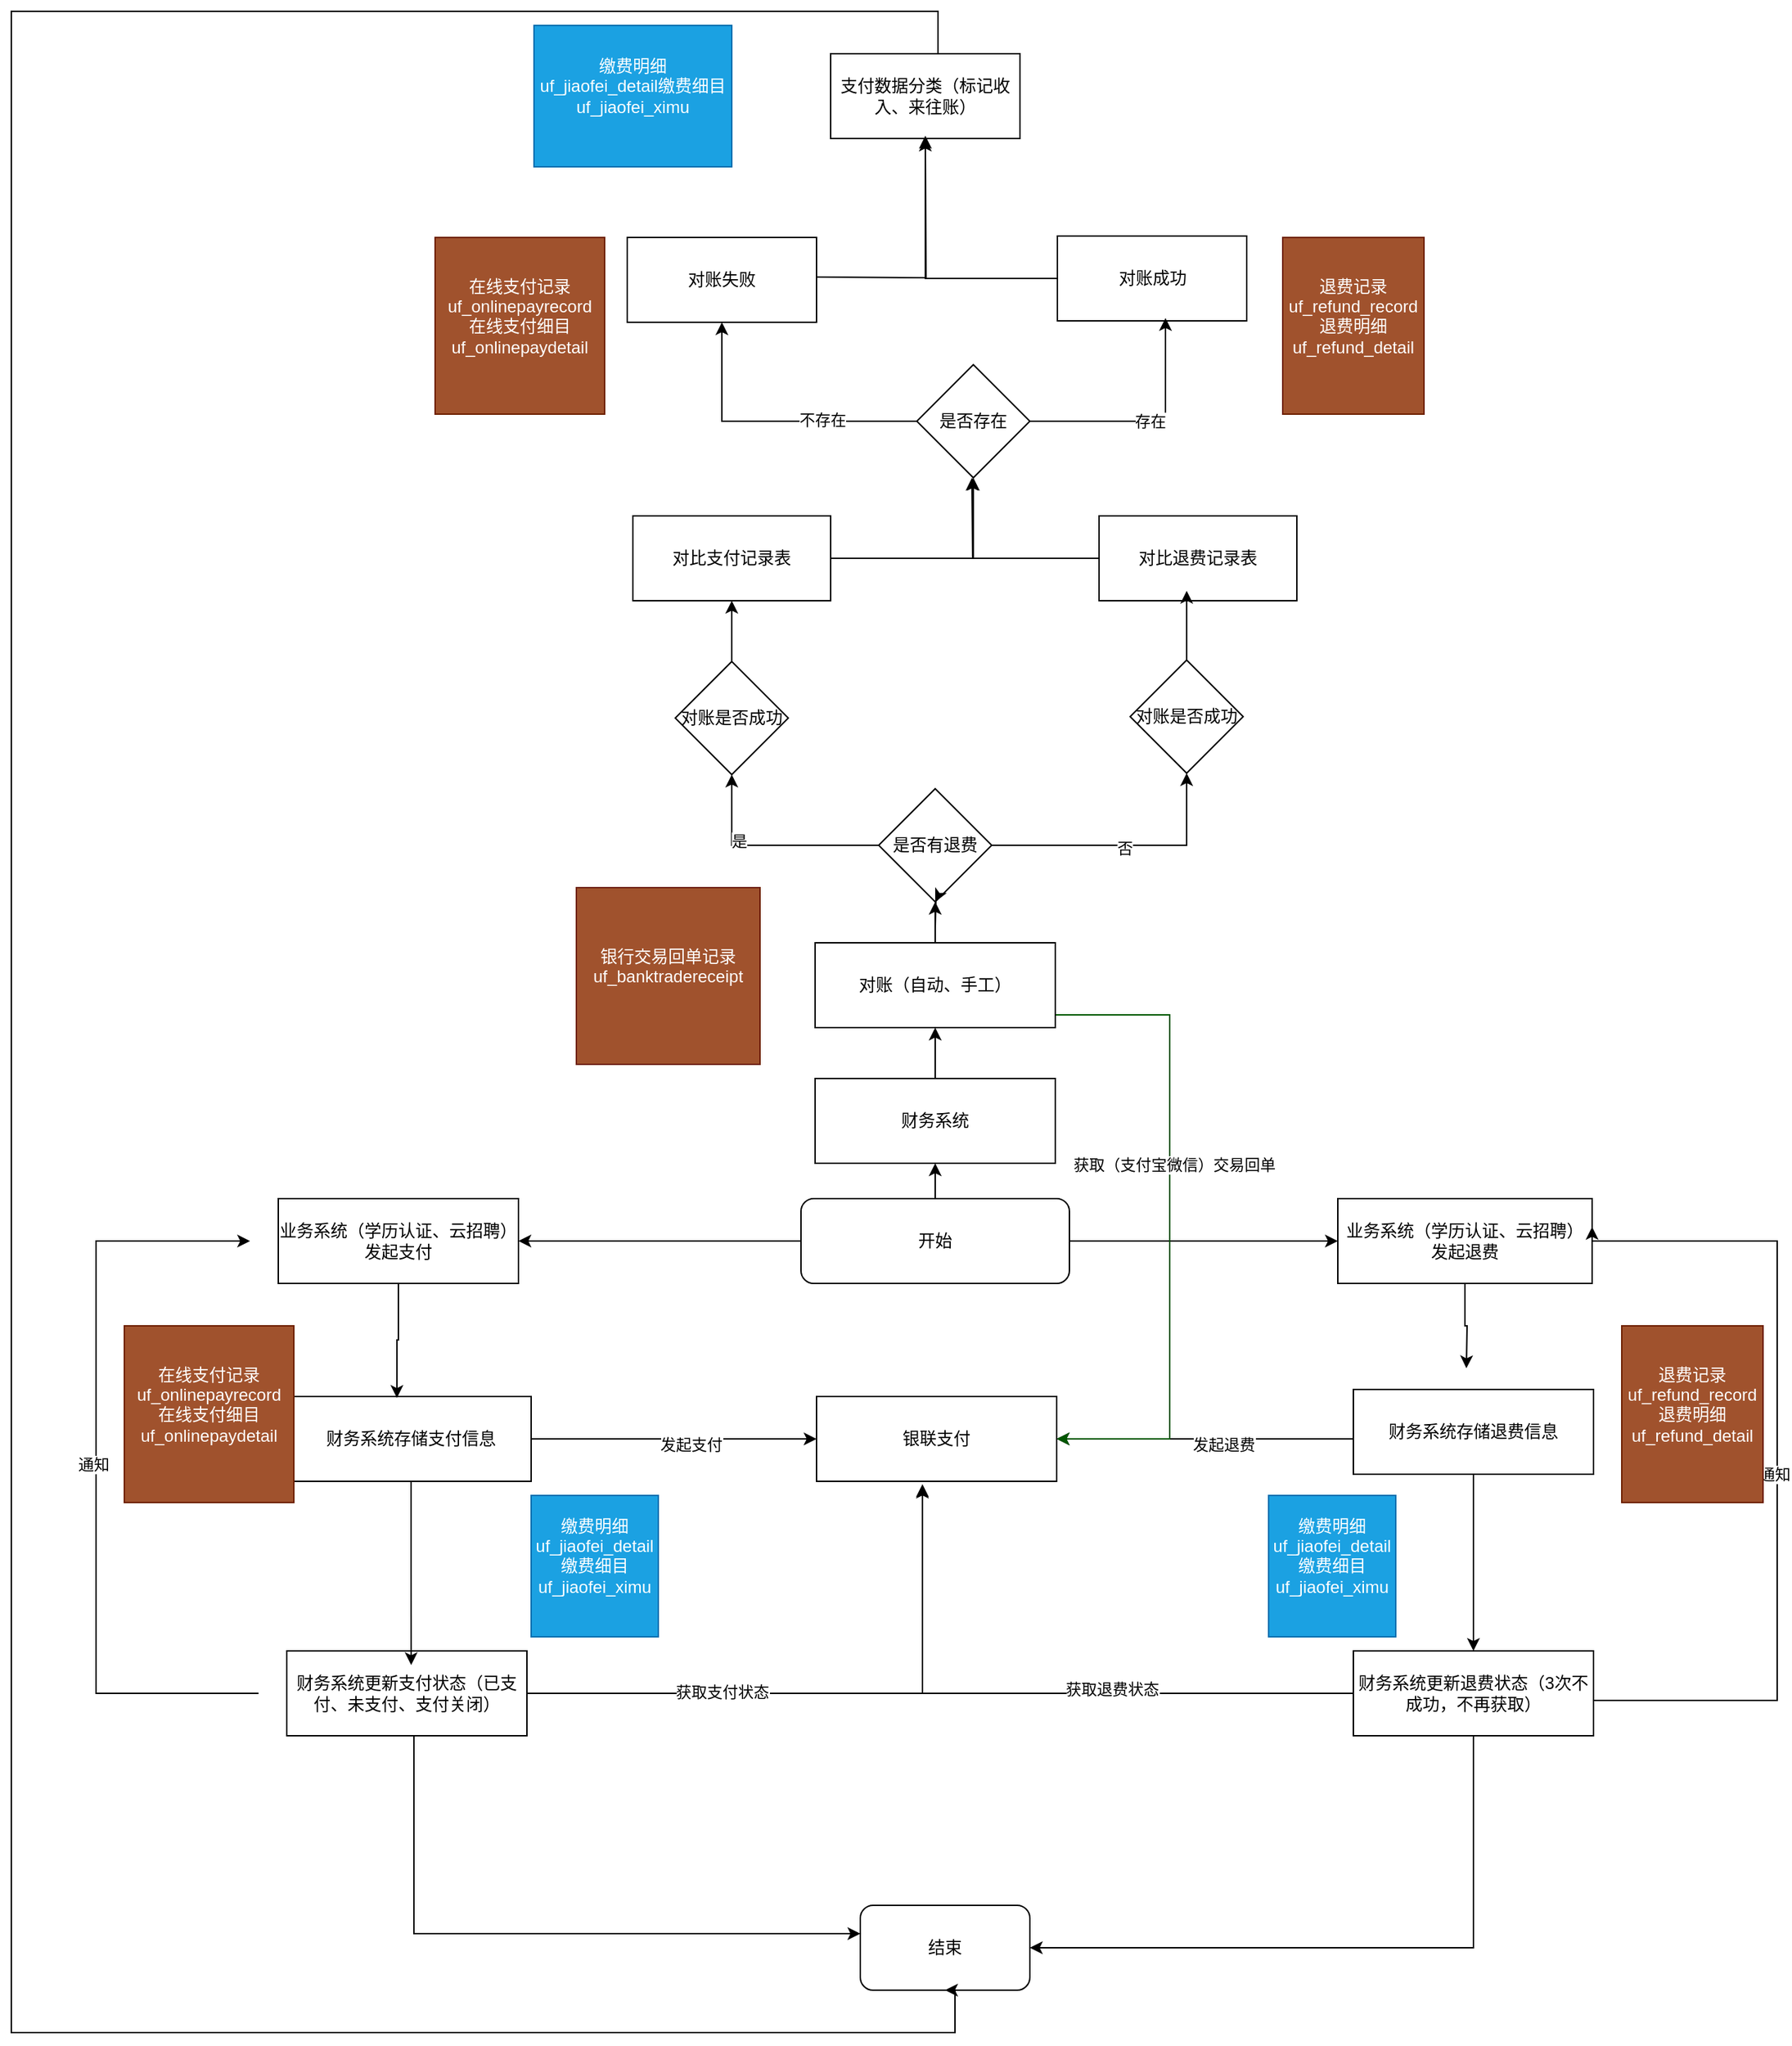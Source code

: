 <mxfile version="24.2.1" type="github">
  <diagram name="第 1 页" id="xtZ3JJa1oMo9SXhtJ2GA">
    <mxGraphModel dx="2261" dy="1915" grid="1" gridSize="10" guides="1" tooltips="1" connect="1" arrows="1" fold="1" page="1" pageScale="1" pageWidth="827" pageHeight="1169" math="0" shadow="0">
      <root>
        <mxCell id="0" />
        <mxCell id="1" parent="0" />
        <mxCell id="sC5ILcbRd69KUFXTFvBp-6" style="edgeStyle=orthogonalEdgeStyle;rounded=0;orthogonalLoop=1;jettySize=auto;html=1;" edge="1" parent="1" source="sC5ILcbRd69KUFXTFvBp-1" target="sC5ILcbRd69KUFXTFvBp-2">
          <mxGeometry relative="1" as="geometry" />
        </mxCell>
        <mxCell id="sC5ILcbRd69KUFXTFvBp-7" style="edgeStyle=orthogonalEdgeStyle;rounded=0;orthogonalLoop=1;jettySize=auto;html=1;" edge="1" parent="1" source="sC5ILcbRd69KUFXTFvBp-1" target="sC5ILcbRd69KUFXTFvBp-4">
          <mxGeometry relative="1" as="geometry" />
        </mxCell>
        <mxCell id="sC5ILcbRd69KUFXTFvBp-82" style="edgeStyle=orthogonalEdgeStyle;rounded=0;orthogonalLoop=1;jettySize=auto;html=1;" edge="1" parent="1" source="sC5ILcbRd69KUFXTFvBp-1" target="sC5ILcbRd69KUFXTFvBp-79">
          <mxGeometry relative="1" as="geometry" />
        </mxCell>
        <mxCell id="sC5ILcbRd69KUFXTFvBp-1" value="开始" style="rounded=1;whiteSpace=wrap;html=1;" vertex="1" parent="1">
          <mxGeometry x="299" y="390" width="190" height="60" as="geometry" />
        </mxCell>
        <mxCell id="sC5ILcbRd69KUFXTFvBp-61" style="edgeStyle=orthogonalEdgeStyle;rounded=0;orthogonalLoop=1;jettySize=auto;html=1;" edge="1" parent="1" source="sC5ILcbRd69KUFXTFvBp-2">
          <mxGeometry relative="1" as="geometry">
            <mxPoint x="770" y="510" as="targetPoint" />
          </mxGeometry>
        </mxCell>
        <mxCell id="sC5ILcbRd69KUFXTFvBp-2" value="业务系统（学历认证、云招聘）发起退费" style="rounded=0;whiteSpace=wrap;html=1;" vertex="1" parent="1">
          <mxGeometry x="679" y="390" width="180" height="60" as="geometry" />
        </mxCell>
        <mxCell id="sC5ILcbRd69KUFXTFvBp-4" value="业务系统（学历认证、云招聘）发起支付" style="rounded=0;whiteSpace=wrap;html=1;" vertex="1" parent="1">
          <mxGeometry x="-71" y="390" width="170" height="60" as="geometry" />
        </mxCell>
        <mxCell id="sC5ILcbRd69KUFXTFvBp-5" value="银联支付" style="rounded=0;whiteSpace=wrap;html=1;" vertex="1" parent="1">
          <mxGeometry x="310" y="530" width="170" height="60" as="geometry" />
        </mxCell>
        <mxCell id="sC5ILcbRd69KUFXTFvBp-45" style="edgeStyle=orthogonalEdgeStyle;rounded=0;orthogonalLoop=1;jettySize=auto;html=1;entryX=0;entryY=0.5;entryDx=0;entryDy=0;" edge="1" parent="1" source="sC5ILcbRd69KUFXTFvBp-10" target="sC5ILcbRd69KUFXTFvBp-5">
          <mxGeometry relative="1" as="geometry" />
        </mxCell>
        <mxCell id="sC5ILcbRd69KUFXTFvBp-46" value="发起支付" style="edgeLabel;html=1;align=center;verticalAlign=middle;resizable=0;points=[];" vertex="1" connectable="0" parent="sC5ILcbRd69KUFXTFvBp-45">
          <mxGeometry x="0.114" y="-4" relative="1" as="geometry">
            <mxPoint as="offset" />
          </mxGeometry>
        </mxCell>
        <mxCell id="sC5ILcbRd69KUFXTFvBp-10" value="财务系统存储支付信息" style="rounded=0;whiteSpace=wrap;html=1;" vertex="1" parent="1">
          <mxGeometry x="-62" y="530" width="170" height="60" as="geometry" />
        </mxCell>
        <mxCell id="sC5ILcbRd69KUFXTFvBp-56" style="edgeStyle=orthogonalEdgeStyle;rounded=0;orthogonalLoop=1;jettySize=auto;html=1;" edge="1" parent="1" source="sC5ILcbRd69KUFXTFvBp-12" target="sC5ILcbRd69KUFXTFvBp-15">
          <mxGeometry relative="1" as="geometry">
            <mxPoint x="410" y="990" as="targetPoint" />
            <Array as="points">
              <mxPoint x="25" y="910" />
            </Array>
          </mxGeometry>
        </mxCell>
        <mxCell id="sC5ILcbRd69KUFXTFvBp-71" style="edgeStyle=orthogonalEdgeStyle;rounded=0;orthogonalLoop=1;jettySize=auto;html=1;entryX=0;entryY=0.5;entryDx=0;entryDy=0;" edge="1" parent="1">
          <mxGeometry relative="1" as="geometry">
            <mxPoint x="-85" y="740" as="sourcePoint" />
            <mxPoint x="-91" y="420" as="targetPoint" />
            <Array as="points">
              <mxPoint x="-200" y="740" />
              <mxPoint x="-200" y="420" />
            </Array>
          </mxGeometry>
        </mxCell>
        <mxCell id="sC5ILcbRd69KUFXTFvBp-72" value="通知" style="edgeLabel;html=1;align=center;verticalAlign=middle;resizable=0;points=[];" vertex="1" connectable="0" parent="sC5ILcbRd69KUFXTFvBp-71">
          <mxGeometry x="0.021" y="2" relative="1" as="geometry">
            <mxPoint as="offset" />
          </mxGeometry>
        </mxCell>
        <mxCell id="sC5ILcbRd69KUFXTFvBp-12" value="财务系统更新支付状态（已支付、未支付、支付关闭）" style="rounded=0;whiteSpace=wrap;html=1;" vertex="1" parent="1">
          <mxGeometry x="-65" y="710" width="170" height="60" as="geometry" />
        </mxCell>
        <mxCell id="sC5ILcbRd69KUFXTFvBp-15" value="结束" style="rounded=1;whiteSpace=wrap;html=1;" vertex="1" parent="1">
          <mxGeometry x="341" y="890" width="120" height="60" as="geometry" />
        </mxCell>
        <mxCell id="sC5ILcbRd69KUFXTFvBp-47" style="edgeStyle=orthogonalEdgeStyle;rounded=0;orthogonalLoop=1;jettySize=auto;html=1;entryX=1;entryY=0.5;entryDx=0;entryDy=0;" edge="1" parent="1" source="sC5ILcbRd69KUFXTFvBp-31" target="sC5ILcbRd69KUFXTFvBp-5">
          <mxGeometry relative="1" as="geometry">
            <Array as="points">
              <mxPoint x="640" y="560" />
              <mxPoint x="640" y="560" />
            </Array>
          </mxGeometry>
        </mxCell>
        <mxCell id="sC5ILcbRd69KUFXTFvBp-48" value="发起退费" style="edgeLabel;html=1;align=center;verticalAlign=middle;resizable=0;points=[];" vertex="1" connectable="0" parent="sC5ILcbRd69KUFXTFvBp-47">
          <mxGeometry x="-0.122" y="4" relative="1" as="geometry">
            <mxPoint as="offset" />
          </mxGeometry>
        </mxCell>
        <mxCell id="sC5ILcbRd69KUFXTFvBp-59" style="edgeStyle=orthogonalEdgeStyle;rounded=0;orthogonalLoop=1;jettySize=auto;html=1;" edge="1" parent="1" source="sC5ILcbRd69KUFXTFvBp-31" target="sC5ILcbRd69KUFXTFvBp-49">
          <mxGeometry relative="1" as="geometry" />
        </mxCell>
        <mxCell id="sC5ILcbRd69KUFXTFvBp-31" value="财务系统存储退费信息" style="rounded=0;whiteSpace=wrap;html=1;" vertex="1" parent="1">
          <mxGeometry x="690" y="525" width="170" height="60" as="geometry" />
        </mxCell>
        <mxCell id="sC5ILcbRd69KUFXTFvBp-70" style="edgeStyle=orthogonalEdgeStyle;rounded=0;orthogonalLoop=1;jettySize=auto;html=1;entryX=0.5;entryY=1;entryDx=0;entryDy=0;" edge="1" parent="1" source="sC5ILcbRd69KUFXTFvBp-33" target="sC5ILcbRd69KUFXTFvBp-15">
          <mxGeometry relative="1" as="geometry">
            <mxPoint x="-230" y="1070" as="targetPoint" />
            <Array as="points">
              <mxPoint x="396" y="-450" />
              <mxPoint x="-260" y="-450" />
              <mxPoint x="-260" y="980" />
              <mxPoint x="408" y="980" />
              <mxPoint x="408" y="950" />
            </Array>
          </mxGeometry>
        </mxCell>
        <mxCell id="sC5ILcbRd69KUFXTFvBp-33" value="支付数据分类（标记收入、来往账）" style="rounded=0;whiteSpace=wrap;html=1;" vertex="1" parent="1">
          <mxGeometry x="320" y="-420" width="134" height="60" as="geometry" />
        </mxCell>
        <mxCell id="sC5ILcbRd69KUFXTFvBp-64" style="edgeStyle=orthogonalEdgeStyle;rounded=0;orthogonalLoop=1;jettySize=auto;html=1;exitX=1;exitY=0.5;exitDx=0;exitDy=0;entryX=0.5;entryY=1;entryDx=0;entryDy=0;" edge="1" parent="1" source="sC5ILcbRd69KUFXTFvBp-34" target="sC5ILcbRd69KUFXTFvBp-44">
          <mxGeometry relative="1" as="geometry" />
        </mxCell>
        <mxCell id="sC5ILcbRd69KUFXTFvBp-92" value="否" style="edgeLabel;html=1;align=center;verticalAlign=middle;resizable=0;points=[];" vertex="1" connectable="0" parent="sC5ILcbRd69KUFXTFvBp-64">
          <mxGeometry x="-0.009" y="-2" relative="1" as="geometry">
            <mxPoint as="offset" />
          </mxGeometry>
        </mxCell>
        <mxCell id="sC5ILcbRd69KUFXTFvBp-65" style="edgeStyle=orthogonalEdgeStyle;rounded=0;orthogonalLoop=1;jettySize=auto;html=1;" edge="1" parent="1" source="sC5ILcbRd69KUFXTFvBp-34" target="sC5ILcbRd69KUFXTFvBp-42">
          <mxGeometry relative="1" as="geometry" />
        </mxCell>
        <mxCell id="sC5ILcbRd69KUFXTFvBp-93" value="是" style="edgeLabel;html=1;align=center;verticalAlign=middle;resizable=0;points=[];" vertex="1" connectable="0" parent="sC5ILcbRd69KUFXTFvBp-65">
          <mxGeometry x="0.29" y="-3" relative="1" as="geometry">
            <mxPoint as="offset" />
          </mxGeometry>
        </mxCell>
        <mxCell id="sC5ILcbRd69KUFXTFvBp-34" value="是否有退费" style="rhombus;whiteSpace=wrap;html=1;" vertex="1" parent="1">
          <mxGeometry x="354" y="100" width="80" height="80" as="geometry" />
        </mxCell>
        <mxCell id="sC5ILcbRd69KUFXTFvBp-68" style="edgeStyle=orthogonalEdgeStyle;rounded=0;orthogonalLoop=1;jettySize=auto;html=1;entryX=0.5;entryY=1;entryDx=0;entryDy=0;" edge="1" parent="1" source="sC5ILcbRd69KUFXTFvBp-38" target="sC5ILcbRd69KUFXTFvBp-33">
          <mxGeometry relative="1" as="geometry" />
        </mxCell>
        <mxCell id="sC5ILcbRd69KUFXTFvBp-38" value="对账成功" style="rounded=0;whiteSpace=wrap;html=1;" vertex="1" parent="1">
          <mxGeometry x="480.5" y="-291" width="134" height="60" as="geometry" />
        </mxCell>
        <mxCell id="sC5ILcbRd69KUFXTFvBp-101" style="edgeStyle=orthogonalEdgeStyle;rounded=0;orthogonalLoop=1;jettySize=auto;html=1;" edge="1" parent="1" source="sC5ILcbRd69KUFXTFvBp-42" target="sC5ILcbRd69KUFXTFvBp-95">
          <mxGeometry relative="1" as="geometry" />
        </mxCell>
        <mxCell id="sC5ILcbRd69KUFXTFvBp-42" value="对账是否成功" style="rhombus;whiteSpace=wrap;html=1;" vertex="1" parent="1">
          <mxGeometry x="210" y="10" width="80" height="80" as="geometry" />
        </mxCell>
        <mxCell id="sC5ILcbRd69KUFXTFvBp-44" value="对账是否成功" style="rhombus;whiteSpace=wrap;html=1;" vertex="1" parent="1">
          <mxGeometry x="532" y="9" width="80" height="80" as="geometry" />
        </mxCell>
        <mxCell id="sC5ILcbRd69KUFXTFvBp-57" style="edgeStyle=orthogonalEdgeStyle;rounded=0;orthogonalLoop=1;jettySize=auto;html=1;entryX=1;entryY=0.5;entryDx=0;entryDy=0;" edge="1" parent="1" source="sC5ILcbRd69KUFXTFvBp-49" target="sC5ILcbRd69KUFXTFvBp-15">
          <mxGeometry relative="1" as="geometry">
            <Array as="points">
              <mxPoint x="775" y="920" />
            </Array>
          </mxGeometry>
        </mxCell>
        <mxCell id="sC5ILcbRd69KUFXTFvBp-73" style="edgeStyle=orthogonalEdgeStyle;rounded=0;orthogonalLoop=1;jettySize=auto;html=1;entryX=1;entryY=0.25;entryDx=0;entryDy=0;" edge="1" parent="1">
          <mxGeometry relative="1" as="geometry">
            <mxPoint x="860" y="745" as="sourcePoint" />
            <mxPoint x="859" y="410" as="targetPoint" />
            <Array as="points">
              <mxPoint x="990" y="745" />
              <mxPoint x="990" y="420" />
              <mxPoint x="859" y="420" />
            </Array>
          </mxGeometry>
        </mxCell>
        <mxCell id="sC5ILcbRd69KUFXTFvBp-74" value="通知" style="edgeLabel;html=1;align=center;verticalAlign=middle;resizable=0;points=[];" vertex="1" connectable="0" parent="sC5ILcbRd69KUFXTFvBp-73">
          <mxGeometry x="-0.026" y="2" relative="1" as="geometry">
            <mxPoint as="offset" />
          </mxGeometry>
        </mxCell>
        <mxCell id="sC5ILcbRd69KUFXTFvBp-49" value="财务系统更新退费状态（3次不成功，不再获取）" style="rounded=0;whiteSpace=wrap;html=1;" vertex="1" parent="1">
          <mxGeometry x="690" y="710" width="170" height="60" as="geometry" />
        </mxCell>
        <mxCell id="sC5ILcbRd69KUFXTFvBp-50" style="edgeStyle=orthogonalEdgeStyle;rounded=0;orthogonalLoop=1;jettySize=auto;html=1;entryX=0.441;entryY=1.05;entryDx=0;entryDy=0;entryPerimeter=0;" edge="1" parent="1" source="sC5ILcbRd69KUFXTFvBp-49" target="sC5ILcbRd69KUFXTFvBp-5">
          <mxGeometry relative="1" as="geometry" />
        </mxCell>
        <mxCell id="sC5ILcbRd69KUFXTFvBp-51" value="获取退费状态" style="edgeLabel;html=1;align=center;verticalAlign=middle;resizable=0;points=[];" vertex="1" connectable="0" parent="sC5ILcbRd69KUFXTFvBp-50">
          <mxGeometry x="-0.242" y="-3" relative="1" as="geometry">
            <mxPoint as="offset" />
          </mxGeometry>
        </mxCell>
        <mxCell id="sC5ILcbRd69KUFXTFvBp-52" style="edgeStyle=orthogonalEdgeStyle;rounded=0;orthogonalLoop=1;jettySize=auto;html=1;entryX=0.441;entryY=1.033;entryDx=0;entryDy=0;entryPerimeter=0;" edge="1" parent="1" source="sC5ILcbRd69KUFXTFvBp-12" target="sC5ILcbRd69KUFXTFvBp-5">
          <mxGeometry relative="1" as="geometry" />
        </mxCell>
        <mxCell id="sC5ILcbRd69KUFXTFvBp-53" value="获取支付状态" style="edgeLabel;html=1;align=center;verticalAlign=middle;resizable=0;points=[];" vertex="1" connectable="0" parent="sC5ILcbRd69KUFXTFvBp-52">
          <mxGeometry x="-0.357" y="1" relative="1" as="geometry">
            <mxPoint as="offset" />
          </mxGeometry>
        </mxCell>
        <mxCell id="sC5ILcbRd69KUFXTFvBp-60" style="edgeStyle=orthogonalEdgeStyle;rounded=0;orthogonalLoop=1;jettySize=auto;html=1;entryX=0.441;entryY=0.017;entryDx=0;entryDy=0;entryPerimeter=0;" edge="1" parent="1" source="sC5ILcbRd69KUFXTFvBp-4" target="sC5ILcbRd69KUFXTFvBp-10">
          <mxGeometry relative="1" as="geometry" />
        </mxCell>
        <mxCell id="sC5ILcbRd69KUFXTFvBp-63" style="edgeStyle=orthogonalEdgeStyle;rounded=0;orthogonalLoop=1;jettySize=auto;html=1;" edge="1" parent="1" target="sC5ILcbRd69KUFXTFvBp-34">
          <mxGeometry relative="1" as="geometry">
            <mxPoint x="394" y="199" as="sourcePoint" />
          </mxGeometry>
        </mxCell>
        <mxCell id="sC5ILcbRd69KUFXTFvBp-76" style="edgeStyle=orthogonalEdgeStyle;rounded=0;orthogonalLoop=1;jettySize=auto;html=1;exitX=1;exitY=0.5;exitDx=0;exitDy=0;fillColor=#008a00;strokeColor=#005700;" edge="1" parent="1" source="sC5ILcbRd69KUFXTFvBp-62" target="sC5ILcbRd69KUFXTFvBp-5">
          <mxGeometry relative="1" as="geometry">
            <Array as="points">
              <mxPoint x="560" y="260" />
              <mxPoint x="560" y="560" />
            </Array>
          </mxGeometry>
        </mxCell>
        <mxCell id="sC5ILcbRd69KUFXTFvBp-77" value="获取（支付宝微信）交易回单" style="edgeLabel;html=1;align=center;verticalAlign=middle;resizable=0;points=[];" vertex="1" connectable="0" parent="sC5ILcbRd69KUFXTFvBp-76">
          <mxGeometry x="-0.345" y="4" relative="1" as="geometry">
            <mxPoint x="-1" y="50" as="offset" />
          </mxGeometry>
        </mxCell>
        <mxCell id="sC5ILcbRd69KUFXTFvBp-81" value="" style="edgeStyle=orthogonalEdgeStyle;rounded=0;orthogonalLoop=1;jettySize=auto;html=1;" edge="1" parent="1" source="sC5ILcbRd69KUFXTFvBp-62" target="sC5ILcbRd69KUFXTFvBp-34">
          <mxGeometry relative="1" as="geometry" />
        </mxCell>
        <mxCell id="sC5ILcbRd69KUFXTFvBp-62" value="对账（自动、手工）" style="rounded=0;whiteSpace=wrap;html=1;" vertex="1" parent="1">
          <mxGeometry x="309" y="209" width="170" height="60" as="geometry" />
        </mxCell>
        <mxCell id="sC5ILcbRd69KUFXTFvBp-80" style="edgeStyle=orthogonalEdgeStyle;rounded=0;orthogonalLoop=1;jettySize=auto;html=1;entryX=0.5;entryY=1;entryDx=0;entryDy=0;" edge="1" parent="1" source="sC5ILcbRd69KUFXTFvBp-79" target="sC5ILcbRd69KUFXTFvBp-62">
          <mxGeometry relative="1" as="geometry" />
        </mxCell>
        <mxCell id="sC5ILcbRd69KUFXTFvBp-79" value="财务系统" style="rounded=0;whiteSpace=wrap;html=1;" vertex="1" parent="1">
          <mxGeometry x="309" y="305" width="170" height="60" as="geometry" />
        </mxCell>
        <mxCell id="sC5ILcbRd69KUFXTFvBp-83" style="edgeStyle=orthogonalEdgeStyle;rounded=0;orthogonalLoop=1;jettySize=auto;html=1;entryX=0.518;entryY=0.167;entryDx=0;entryDy=0;entryPerimeter=0;" edge="1" parent="1" source="sC5ILcbRd69KUFXTFvBp-10" target="sC5ILcbRd69KUFXTFvBp-12">
          <mxGeometry relative="1" as="geometry" />
        </mxCell>
        <mxCell id="sC5ILcbRd69KUFXTFvBp-84" value="&lt;div&gt;在线支付记录&lt;br&gt;&lt;/div&gt;&lt;div&gt;uf_onlinepayrecord&lt;/div&gt;&lt;div&gt;在线支付细目&lt;/div&gt;&lt;div&gt;uf_onlinepaydetail&lt;br&gt;&lt;div&gt;&lt;br&gt;&lt;/div&gt;&lt;/div&gt;" style="text;html=1;align=center;verticalAlign=middle;whiteSpace=wrap;rounded=0;fillColor=#a0522d;fontColor=#ffffff;strokeColor=#6D1F00;" vertex="1" parent="1">
          <mxGeometry x="-180" y="480" width="120" height="125" as="geometry" />
        </mxCell>
        <mxCell id="sC5ILcbRd69KUFXTFvBp-85" value="&lt;div&gt;退费记录&lt;br&gt;&lt;/div&gt;&lt;div&gt;uf_refund_record&lt;/div&gt;&lt;div&gt;退费明细&lt;br&gt;&lt;/div&gt;&lt;div&gt;uf_refund_detail&lt;br&gt;&lt;div&gt;&lt;br&gt;&lt;/div&gt;&lt;/div&gt;" style="text;html=1;align=center;verticalAlign=middle;whiteSpace=wrap;rounded=0;fillColor=#a0522d;fontColor=#ffffff;strokeColor=#6D1F00;" vertex="1" parent="1">
          <mxGeometry x="880" y="480" width="100" height="125" as="geometry" />
        </mxCell>
        <mxCell id="sC5ILcbRd69KUFXTFvBp-86" value="&lt;div&gt;缴费明细&lt;br&gt;&lt;/div&gt;&lt;div&gt;uf_jiaofei_detail缴费细目&lt;/div&gt;&lt;div&gt;uf_jiaofei_ximu&lt;br&gt;&lt;/div&gt;&lt;div&gt;&lt;div&gt;&lt;br&gt;&lt;/div&gt;&lt;/div&gt;" style="text;html=1;align=center;verticalAlign=middle;whiteSpace=wrap;rounded=0;fillColor=#1ba1e2;fontColor=#ffffff;strokeColor=#006EAF;" vertex="1" parent="1">
          <mxGeometry x="108" y="600" width="90" height="100" as="geometry" />
        </mxCell>
        <mxCell id="sC5ILcbRd69KUFXTFvBp-87" value="&lt;div&gt;缴费明细&lt;br&gt;&lt;/div&gt;&lt;div&gt;uf_jiaofei_detail缴费细目&lt;/div&gt;&lt;div&gt;uf_jiaofei_ximu&lt;br&gt;&lt;/div&gt;&lt;div&gt;&lt;div&gt;&lt;br&gt;&lt;/div&gt;&lt;/div&gt;" style="text;html=1;align=center;verticalAlign=middle;whiteSpace=wrap;rounded=0;fillColor=#1ba1e2;fontColor=#ffffff;strokeColor=#006EAF;" vertex="1" parent="1">
          <mxGeometry x="630" y="600" width="90" height="100" as="geometry" />
        </mxCell>
        <mxCell id="sC5ILcbRd69KUFXTFvBp-88" value="银行交易回单记录&lt;div&gt;uf_banktradereceipt&lt;br&gt;&lt;/div&gt;&lt;div&gt;&lt;br&gt;&lt;/div&gt;" style="text;html=1;align=center;verticalAlign=middle;whiteSpace=wrap;rounded=0;fillColor=#a0522d;fontColor=#ffffff;strokeColor=#6D1F00;" vertex="1" parent="1">
          <mxGeometry x="140" y="170" width="130" height="125" as="geometry" />
        </mxCell>
        <mxCell id="sC5ILcbRd69KUFXTFvBp-91" value="&lt;div&gt;缴费明细&lt;br&gt;&lt;/div&gt;&lt;div&gt;uf_jiaofei_detail缴费细目&lt;/div&gt;&lt;div&gt;uf_jiaofei_ximu&lt;br&gt;&lt;/div&gt;&lt;div&gt;&lt;div&gt;&lt;br&gt;&lt;/div&gt;&lt;/div&gt;" style="text;html=1;align=center;verticalAlign=middle;whiteSpace=wrap;rounded=0;fillColor=#1ba1e2;fontColor=#ffffff;strokeColor=#006EAF;" vertex="1" parent="1">
          <mxGeometry x="110" y="-440" width="140" height="100" as="geometry" />
        </mxCell>
        <mxCell id="sC5ILcbRd69KUFXTFvBp-107" style="edgeStyle=orthogonalEdgeStyle;rounded=0;orthogonalLoop=1;jettySize=auto;html=1;entryX=0.5;entryY=1;entryDx=0;entryDy=0;" edge="1" parent="1">
          <mxGeometry relative="1" as="geometry">
            <mxPoint x="310" y="-262" as="sourcePoint" />
            <mxPoint x="387" y="-362" as="targetPoint" />
          </mxGeometry>
        </mxCell>
        <mxCell id="sC5ILcbRd69KUFXTFvBp-94" value="对账失败" style="rounded=0;whiteSpace=wrap;html=1;" vertex="1" parent="1">
          <mxGeometry x="176" y="-290" width="134" height="60" as="geometry" />
        </mxCell>
        <mxCell id="sC5ILcbRd69KUFXTFvBp-106" style="edgeStyle=orthogonalEdgeStyle;rounded=0;orthogonalLoop=1;jettySize=auto;html=1;" edge="1" parent="1" source="sC5ILcbRd69KUFXTFvBp-95">
          <mxGeometry relative="1" as="geometry">
            <mxPoint x="420" y="-120" as="targetPoint" />
          </mxGeometry>
        </mxCell>
        <mxCell id="sC5ILcbRd69KUFXTFvBp-95" value="对比支付记录表" style="rounded=0;whiteSpace=wrap;html=1;" vertex="1" parent="1">
          <mxGeometry x="180" y="-93" width="140" height="60" as="geometry" />
        </mxCell>
        <mxCell id="sC5ILcbRd69KUFXTFvBp-99" style="edgeStyle=orthogonalEdgeStyle;rounded=0;orthogonalLoop=1;jettySize=auto;html=1;" edge="1" parent="1" source="sC5ILcbRd69KUFXTFvBp-96" target="sC5ILcbRd69KUFXTFvBp-94">
          <mxGeometry relative="1" as="geometry" />
        </mxCell>
        <mxCell id="sC5ILcbRd69KUFXTFvBp-100" value="不存在" style="edgeLabel;html=1;align=center;verticalAlign=middle;resizable=0;points=[];" vertex="1" connectable="0" parent="sC5ILcbRd69KUFXTFvBp-99">
          <mxGeometry x="-0.35" y="-1" relative="1" as="geometry">
            <mxPoint as="offset" />
          </mxGeometry>
        </mxCell>
        <mxCell id="sC5ILcbRd69KUFXTFvBp-96" value="是否存在" style="rhombus;whiteSpace=wrap;html=1;" vertex="1" parent="1">
          <mxGeometry x="381" y="-200" width="80" height="80" as="geometry" />
        </mxCell>
        <mxCell id="sC5ILcbRd69KUFXTFvBp-97" style="edgeStyle=orthogonalEdgeStyle;rounded=0;orthogonalLoop=1;jettySize=auto;html=1;entryX=0.571;entryY=0.967;entryDx=0;entryDy=0;entryPerimeter=0;" edge="1" parent="1" source="sC5ILcbRd69KUFXTFvBp-96" target="sC5ILcbRd69KUFXTFvBp-38">
          <mxGeometry relative="1" as="geometry" />
        </mxCell>
        <mxCell id="sC5ILcbRd69KUFXTFvBp-98" value="存在" style="edgeLabel;html=1;align=center;verticalAlign=middle;resizable=0;points=[];" vertex="1" connectable="0" parent="sC5ILcbRd69KUFXTFvBp-97">
          <mxGeometry x="-0.007" relative="1" as="geometry">
            <mxPoint x="1" as="offset" />
          </mxGeometry>
        </mxCell>
        <mxCell id="sC5ILcbRd69KUFXTFvBp-105" style="edgeStyle=orthogonalEdgeStyle;rounded=0;orthogonalLoop=1;jettySize=auto;html=1;" edge="1" parent="1" source="sC5ILcbRd69KUFXTFvBp-103" target="sC5ILcbRd69KUFXTFvBp-96">
          <mxGeometry relative="1" as="geometry" />
        </mxCell>
        <mxCell id="sC5ILcbRd69KUFXTFvBp-103" value="对比退费记录表" style="rounded=0;whiteSpace=wrap;html=1;" vertex="1" parent="1">
          <mxGeometry x="510" y="-93" width="140" height="60" as="geometry" />
        </mxCell>
        <mxCell id="sC5ILcbRd69KUFXTFvBp-109" style="edgeStyle=orthogonalEdgeStyle;rounded=0;orthogonalLoop=1;jettySize=auto;html=1;entryX=0.443;entryY=0.883;entryDx=0;entryDy=0;entryPerimeter=0;" edge="1" parent="1" source="sC5ILcbRd69KUFXTFvBp-44" target="sC5ILcbRd69KUFXTFvBp-103">
          <mxGeometry relative="1" as="geometry" />
        </mxCell>
        <mxCell id="sC5ILcbRd69KUFXTFvBp-110" value="&lt;div&gt;在线支付记录&lt;br&gt;&lt;/div&gt;&lt;div&gt;uf_onlinepayrecord&lt;/div&gt;&lt;div&gt;在线支付细目&lt;/div&gt;&lt;div&gt;uf_onlinepaydetail&lt;br&gt;&lt;div&gt;&lt;br&gt;&lt;/div&gt;&lt;/div&gt;" style="text;html=1;align=center;verticalAlign=middle;whiteSpace=wrap;rounded=0;fillColor=#a0522d;fontColor=#ffffff;strokeColor=#6D1F00;" vertex="1" parent="1">
          <mxGeometry x="40" y="-290" width="120" height="125" as="geometry" />
        </mxCell>
        <mxCell id="sC5ILcbRd69KUFXTFvBp-111" value="&lt;div&gt;退费记录&lt;br&gt;&lt;/div&gt;&lt;div&gt;uf_refund_record&lt;/div&gt;&lt;div&gt;退费明细&lt;br&gt;&lt;/div&gt;&lt;div&gt;uf_refund_detail&lt;br&gt;&lt;div&gt;&lt;br&gt;&lt;/div&gt;&lt;/div&gt;" style="text;html=1;align=center;verticalAlign=middle;whiteSpace=wrap;rounded=0;fillColor=#a0522d;fontColor=#ffffff;strokeColor=#6D1F00;" vertex="1" parent="1">
          <mxGeometry x="640" y="-290" width="100" height="125" as="geometry" />
        </mxCell>
      </root>
    </mxGraphModel>
  </diagram>
</mxfile>
